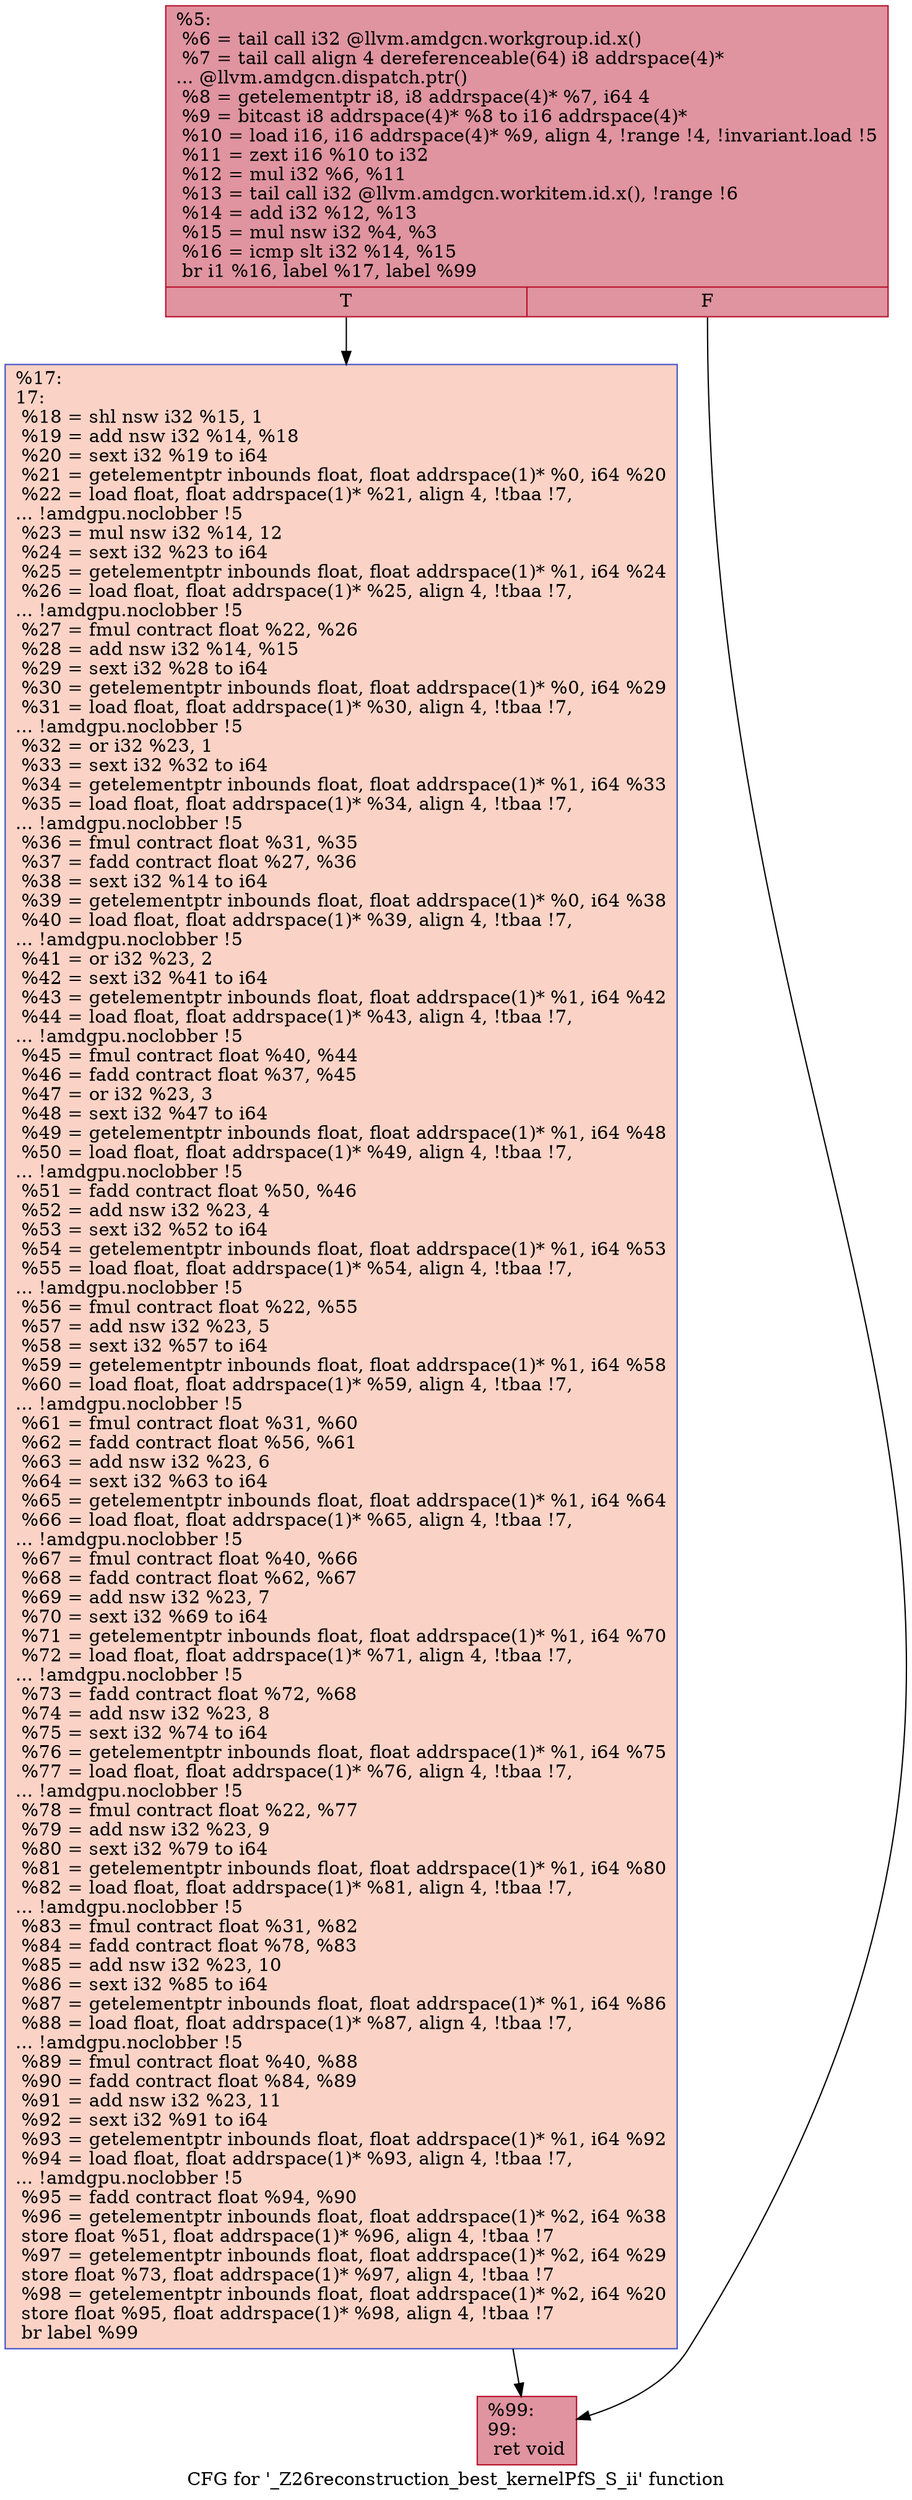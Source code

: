 digraph "CFG for '_Z26reconstruction_best_kernelPfS_S_ii' function" {
	label="CFG for '_Z26reconstruction_best_kernelPfS_S_ii' function";

	Node0x5356010 [shape=record,color="#b70d28ff", style=filled, fillcolor="#b70d2870",label="{%5:\l  %6 = tail call i32 @llvm.amdgcn.workgroup.id.x()\l  %7 = tail call align 4 dereferenceable(64) i8 addrspace(4)*\l... @llvm.amdgcn.dispatch.ptr()\l  %8 = getelementptr i8, i8 addrspace(4)* %7, i64 4\l  %9 = bitcast i8 addrspace(4)* %8 to i16 addrspace(4)*\l  %10 = load i16, i16 addrspace(4)* %9, align 4, !range !4, !invariant.load !5\l  %11 = zext i16 %10 to i32\l  %12 = mul i32 %6, %11\l  %13 = tail call i32 @llvm.amdgcn.workitem.id.x(), !range !6\l  %14 = add i32 %12, %13\l  %15 = mul nsw i32 %4, %3\l  %16 = icmp slt i32 %14, %15\l  br i1 %16, label %17, label %99\l|{<s0>T|<s1>F}}"];
	Node0x5356010:s0 -> Node0x5356b40;
	Node0x5356010:s1 -> Node0x53580b0;
	Node0x5356b40 [shape=record,color="#3d50c3ff", style=filled, fillcolor="#f59c7d70",label="{%17:\l17:                                               \l  %18 = shl nsw i32 %15, 1\l  %19 = add nsw i32 %14, %18\l  %20 = sext i32 %19 to i64\l  %21 = getelementptr inbounds float, float addrspace(1)* %0, i64 %20\l  %22 = load float, float addrspace(1)* %21, align 4, !tbaa !7,\l... !amdgpu.noclobber !5\l  %23 = mul nsw i32 %14, 12\l  %24 = sext i32 %23 to i64\l  %25 = getelementptr inbounds float, float addrspace(1)* %1, i64 %24\l  %26 = load float, float addrspace(1)* %25, align 4, !tbaa !7,\l... !amdgpu.noclobber !5\l  %27 = fmul contract float %22, %26\l  %28 = add nsw i32 %14, %15\l  %29 = sext i32 %28 to i64\l  %30 = getelementptr inbounds float, float addrspace(1)* %0, i64 %29\l  %31 = load float, float addrspace(1)* %30, align 4, !tbaa !7,\l... !amdgpu.noclobber !5\l  %32 = or i32 %23, 1\l  %33 = sext i32 %32 to i64\l  %34 = getelementptr inbounds float, float addrspace(1)* %1, i64 %33\l  %35 = load float, float addrspace(1)* %34, align 4, !tbaa !7,\l... !amdgpu.noclobber !5\l  %36 = fmul contract float %31, %35\l  %37 = fadd contract float %27, %36\l  %38 = sext i32 %14 to i64\l  %39 = getelementptr inbounds float, float addrspace(1)* %0, i64 %38\l  %40 = load float, float addrspace(1)* %39, align 4, !tbaa !7,\l... !amdgpu.noclobber !5\l  %41 = or i32 %23, 2\l  %42 = sext i32 %41 to i64\l  %43 = getelementptr inbounds float, float addrspace(1)* %1, i64 %42\l  %44 = load float, float addrspace(1)* %43, align 4, !tbaa !7,\l... !amdgpu.noclobber !5\l  %45 = fmul contract float %40, %44\l  %46 = fadd contract float %37, %45\l  %47 = or i32 %23, 3\l  %48 = sext i32 %47 to i64\l  %49 = getelementptr inbounds float, float addrspace(1)* %1, i64 %48\l  %50 = load float, float addrspace(1)* %49, align 4, !tbaa !7,\l... !amdgpu.noclobber !5\l  %51 = fadd contract float %50, %46\l  %52 = add nsw i32 %23, 4\l  %53 = sext i32 %52 to i64\l  %54 = getelementptr inbounds float, float addrspace(1)* %1, i64 %53\l  %55 = load float, float addrspace(1)* %54, align 4, !tbaa !7,\l... !amdgpu.noclobber !5\l  %56 = fmul contract float %22, %55\l  %57 = add nsw i32 %23, 5\l  %58 = sext i32 %57 to i64\l  %59 = getelementptr inbounds float, float addrspace(1)* %1, i64 %58\l  %60 = load float, float addrspace(1)* %59, align 4, !tbaa !7,\l... !amdgpu.noclobber !5\l  %61 = fmul contract float %31, %60\l  %62 = fadd contract float %56, %61\l  %63 = add nsw i32 %23, 6\l  %64 = sext i32 %63 to i64\l  %65 = getelementptr inbounds float, float addrspace(1)* %1, i64 %64\l  %66 = load float, float addrspace(1)* %65, align 4, !tbaa !7,\l... !amdgpu.noclobber !5\l  %67 = fmul contract float %40, %66\l  %68 = fadd contract float %62, %67\l  %69 = add nsw i32 %23, 7\l  %70 = sext i32 %69 to i64\l  %71 = getelementptr inbounds float, float addrspace(1)* %1, i64 %70\l  %72 = load float, float addrspace(1)* %71, align 4, !tbaa !7,\l... !amdgpu.noclobber !5\l  %73 = fadd contract float %72, %68\l  %74 = add nsw i32 %23, 8\l  %75 = sext i32 %74 to i64\l  %76 = getelementptr inbounds float, float addrspace(1)* %1, i64 %75\l  %77 = load float, float addrspace(1)* %76, align 4, !tbaa !7,\l... !amdgpu.noclobber !5\l  %78 = fmul contract float %22, %77\l  %79 = add nsw i32 %23, 9\l  %80 = sext i32 %79 to i64\l  %81 = getelementptr inbounds float, float addrspace(1)* %1, i64 %80\l  %82 = load float, float addrspace(1)* %81, align 4, !tbaa !7,\l... !amdgpu.noclobber !5\l  %83 = fmul contract float %31, %82\l  %84 = fadd contract float %78, %83\l  %85 = add nsw i32 %23, 10\l  %86 = sext i32 %85 to i64\l  %87 = getelementptr inbounds float, float addrspace(1)* %1, i64 %86\l  %88 = load float, float addrspace(1)* %87, align 4, !tbaa !7,\l... !amdgpu.noclobber !5\l  %89 = fmul contract float %40, %88\l  %90 = fadd contract float %84, %89\l  %91 = add nsw i32 %23, 11\l  %92 = sext i32 %91 to i64\l  %93 = getelementptr inbounds float, float addrspace(1)* %1, i64 %92\l  %94 = load float, float addrspace(1)* %93, align 4, !tbaa !7,\l... !amdgpu.noclobber !5\l  %95 = fadd contract float %94, %90\l  %96 = getelementptr inbounds float, float addrspace(1)* %2, i64 %38\l  store float %51, float addrspace(1)* %96, align 4, !tbaa !7\l  %97 = getelementptr inbounds float, float addrspace(1)* %2, i64 %29\l  store float %73, float addrspace(1)* %97, align 4, !tbaa !7\l  %98 = getelementptr inbounds float, float addrspace(1)* %2, i64 %20\l  store float %95, float addrspace(1)* %98, align 4, !tbaa !7\l  br label %99\l}"];
	Node0x5356b40 -> Node0x53580b0;
	Node0x53580b0 [shape=record,color="#b70d28ff", style=filled, fillcolor="#b70d2870",label="{%99:\l99:                                               \l  ret void\l}"];
}
